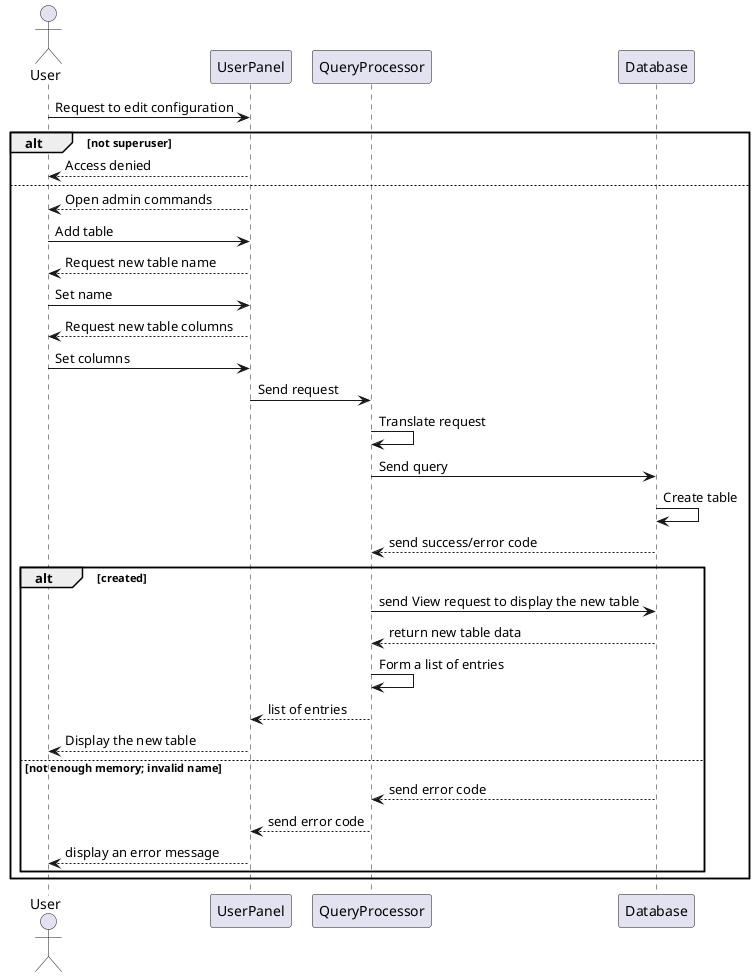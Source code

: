 @startuml
'https://plantuml.com/sequence-diagram

actor User
participant UserPanel
participant QueryProcessor
participant Database

User -> UserPanel: Request to edit configuration
alt not superuser
return Access denied
else
UserPanel --> User: Open admin commands
User -> UserPanel: Add table
UserPanel --> User: Request new table name
User -> UserPanel: Set name
UserPanel --> User: Request new table columns
User -> UserPanel: Set columns
UserPanel -> QueryProcessor: Send request
QueryProcessor -> QueryProcessor: Translate request
QueryProcessor -> Database: Send query
Database -> Database: Create table
Database --> QueryProcessor: send success/error code
alt created
QueryProcessor -> Database: send View request to display the new table
Database --> QueryProcessor: return new table data
QueryProcessor -> QueryProcessor: Form a list of entries
QueryProcessor --> UserPanel: list of entries
UserPanel --> User: Display the new table
else not enough memory; invalid name
Database --> QueryProcessor: send error code
QueryProcessor --> UserPanel: send error code
UserPanel --> User: display an error message
end
end
@enduml